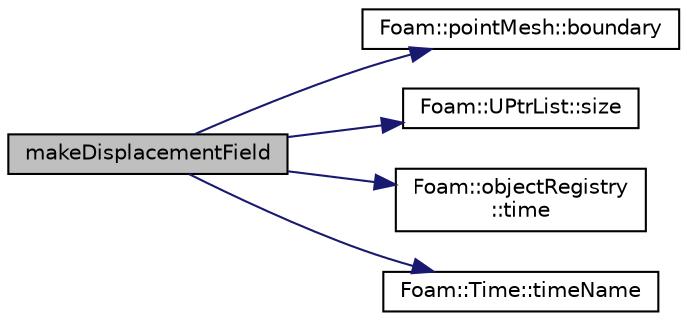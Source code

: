 digraph "makeDisplacementField"
{
  bgcolor="transparent";
  edge [fontname="Helvetica",fontsize="10",labelfontname="Helvetica",labelfontsize="10"];
  node [fontname="Helvetica",fontsize="10",shape=record];
  rankdir="LR";
  Node2369 [label="makeDisplacementField",height=0.2,width=0.4,color="black", fillcolor="grey75", style="filled", fontcolor="black"];
  Node2369 -> Node2370 [color="midnightblue",fontsize="10",style="solid",fontname="Helvetica"];
  Node2370 [label="Foam::pointMesh::boundary",height=0.2,width=0.4,color="black",URL="$a28397.html#ac9ea4a43659b7ffc399e239527c38c7d",tooltip="Return reference to boundary mesh. "];
  Node2369 -> Node2371 [color="midnightblue",fontsize="10",style="solid",fontname="Helvetica"];
  Node2371 [label="Foam::UPtrList::size",height=0.2,width=0.4,color="black",URL="$a27101.html#a47b3bf30da1eb3ab8076b5fbe00e0494",tooltip="Return the number of elements in the UPtrList. "];
  Node2369 -> Node2372 [color="midnightblue",fontsize="10",style="solid",fontname="Helvetica"];
  Node2372 [label="Foam::objectRegistry\l::time",height=0.2,width=0.4,color="black",URL="$a27433.html#a0d94096809fe3376b29a2a29ca11bb18",tooltip="Return time. "];
  Node2369 -> Node2373 [color="midnightblue",fontsize="10",style="solid",fontname="Helvetica"];
  Node2373 [label="Foam::Time::timeName",height=0.2,width=0.4,color="black",URL="$a27457.html#a5ae6a110de1b22323e19a46943c7f0c1",tooltip="Return time name of given scalar time. "];
}
